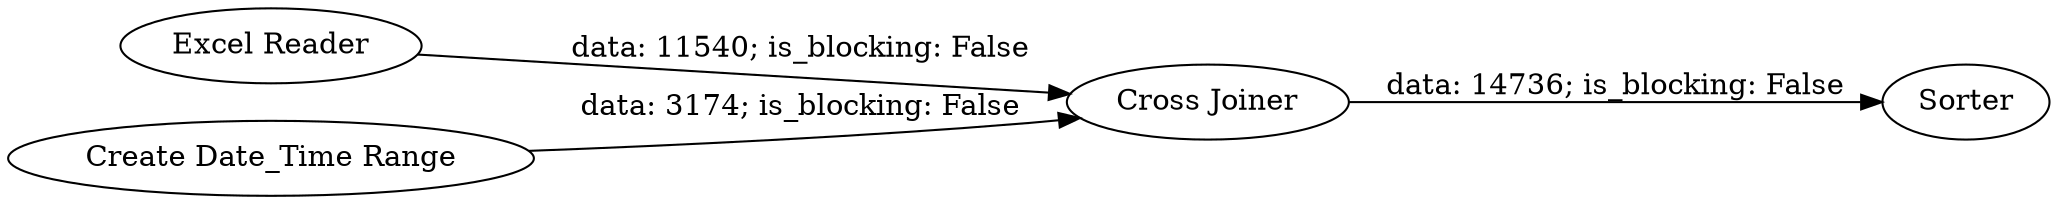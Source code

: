 digraph {
	"6398447611344636989_223" [label="Cross Joiner"]
	"6398447611344636989_227" [label="Excel Reader"]
	"6398447611344636989_222" [label="Create Date_Time Range"]
	"6398447611344636989_226" [label=Sorter]
	"6398447611344636989_222" -> "6398447611344636989_223" [label="data: 3174; is_blocking: False"]
	"6398447611344636989_223" -> "6398447611344636989_226" [label="data: 14736; is_blocking: False"]
	"6398447611344636989_227" -> "6398447611344636989_223" [label="data: 11540; is_blocking: False"]
	rankdir=LR
}
